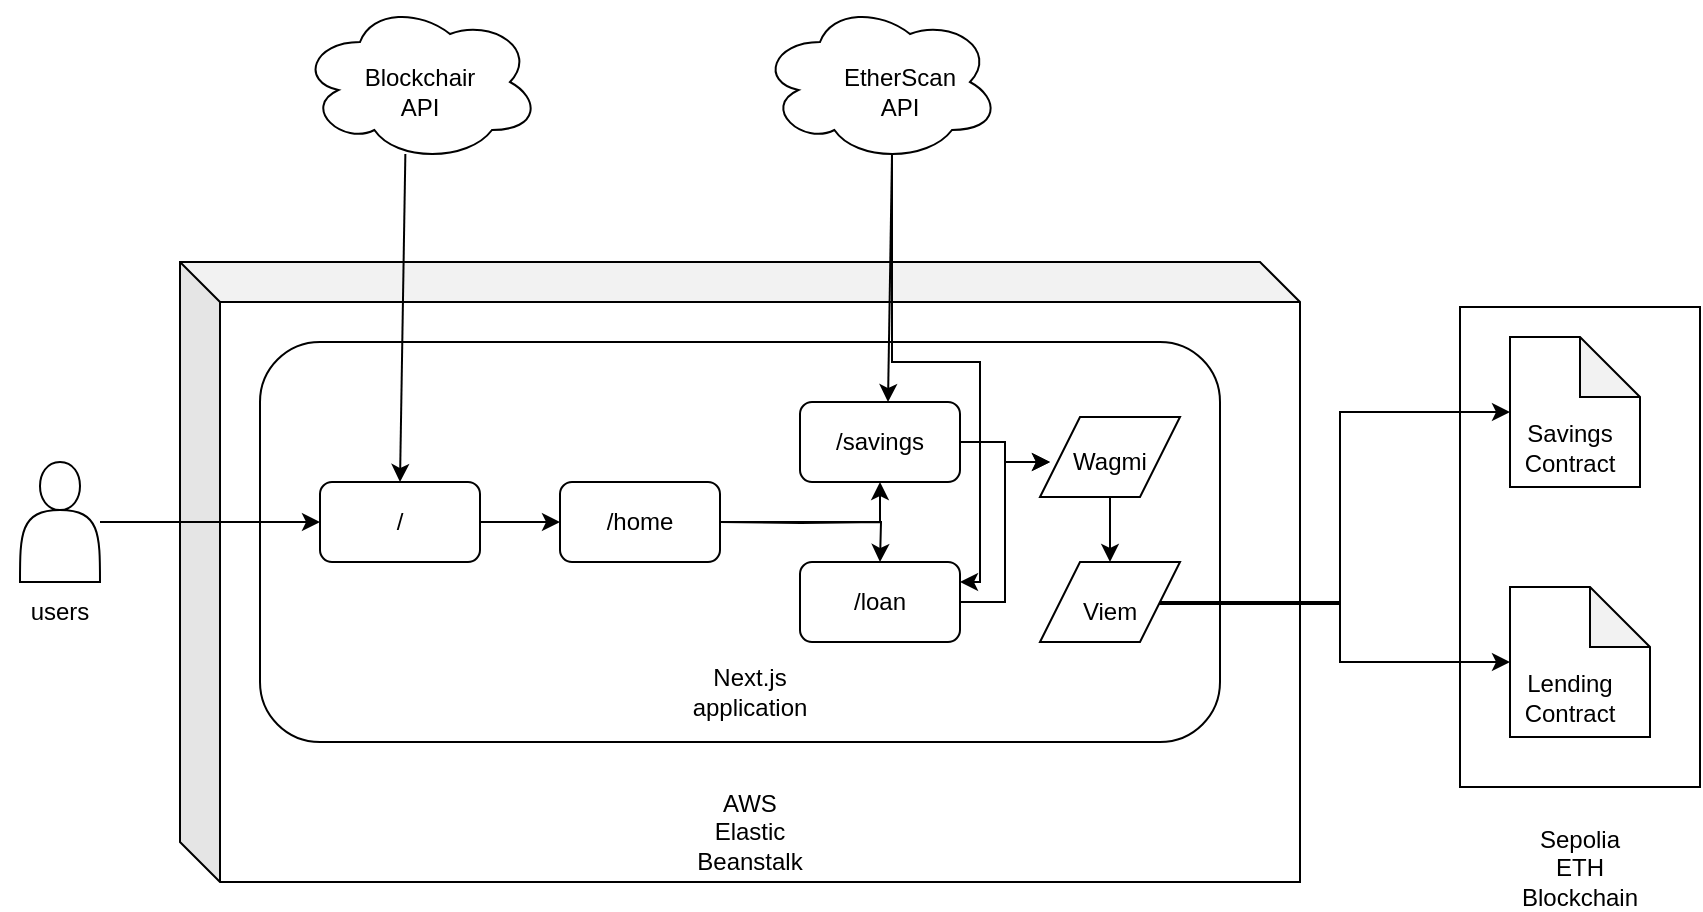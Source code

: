 <mxfile version="24.2.5" type="device">
  <diagram name="Page-1" id="UBwUC96RTODOPMP96Wko">
    <mxGraphModel dx="2295" dy="1118" grid="1" gridSize="10" guides="1" tooltips="1" connect="1" arrows="1" fold="1" page="1" pageScale="1" pageWidth="827" pageHeight="1169" math="0" shadow="0">
      <root>
        <mxCell id="0" />
        <mxCell id="1" parent="0" />
        <mxCell id="pCDew1cv899dJtl3083m-31" value="" style="ellipse;shape=cloud;whiteSpace=wrap;html=1;" vertex="1" parent="1">
          <mxGeometry x="320" y="420" width="120" height="80" as="geometry" />
        </mxCell>
        <mxCell id="pCDew1cv899dJtl3083m-30" value="" style="ellipse;shape=cloud;whiteSpace=wrap;html=1;" vertex="1" parent="1">
          <mxGeometry x="90" y="420" width="120" height="80" as="geometry" />
        </mxCell>
        <mxCell id="pCDew1cv899dJtl3083m-17" value="Blockchair&lt;div&gt;API&lt;/div&gt;" style="text;html=1;align=center;verticalAlign=middle;whiteSpace=wrap;rounded=0;" vertex="1" parent="1">
          <mxGeometry x="120" y="450" width="60" height="30" as="geometry" />
        </mxCell>
        <mxCell id="pCDew1cv899dJtl3083m-19" value="EtherScan&lt;div&gt;API&lt;/div&gt;" style="text;html=1;align=center;verticalAlign=middle;whiteSpace=wrap;rounded=0;" vertex="1" parent="1">
          <mxGeometry x="360" y="450" width="60" height="30" as="geometry" />
        </mxCell>
        <mxCell id="pCDew1cv899dJtl3083m-21" value="" style="rounded=0;whiteSpace=wrap;html=1;rotation=0;direction=south;" vertex="1" parent="1">
          <mxGeometry x="670" y="572.5" width="120" height="240" as="geometry" />
        </mxCell>
        <mxCell id="pCDew1cv899dJtl3083m-22" value="Sepolia ETH Blockchain" style="text;html=1;align=center;verticalAlign=middle;whiteSpace=wrap;rounded=0;" vertex="1" parent="1">
          <mxGeometry x="700" y="837.5" width="60" height="30" as="geometry" />
        </mxCell>
        <mxCell id="pCDew1cv899dJtl3083m-23" value="" style="shape=note;whiteSpace=wrap;html=1;backgroundOutline=1;darkOpacity=0.05;" vertex="1" parent="1">
          <mxGeometry x="695" y="587.5" width="65" height="75" as="geometry" />
        </mxCell>
        <mxCell id="pCDew1cv899dJtl3083m-24" value="" style="shape=note;whiteSpace=wrap;html=1;backgroundOutline=1;darkOpacity=0.05;" vertex="1" parent="1">
          <mxGeometry x="695" y="712.5" width="70" height="75" as="geometry" />
        </mxCell>
        <mxCell id="pCDew1cv899dJtl3083m-25" value="Savings&lt;div&gt;Contract&lt;/div&gt;" style="text;html=1;align=center;verticalAlign=middle;whiteSpace=wrap;rounded=0;" vertex="1" parent="1">
          <mxGeometry x="695" y="627.5" width="60" height="30" as="geometry" />
        </mxCell>
        <mxCell id="pCDew1cv899dJtl3083m-26" value="Lending&lt;div&gt;Contract&lt;/div&gt;" style="text;html=1;align=center;verticalAlign=middle;whiteSpace=wrap;rounded=0;" vertex="1" parent="1">
          <mxGeometry x="695" y="752.5" width="60" height="30" as="geometry" />
        </mxCell>
        <mxCell id="pCDew1cv899dJtl3083m-27" value="" style="shape=cube;whiteSpace=wrap;html=1;boundedLbl=1;backgroundOutline=1;darkOpacity=0.05;darkOpacity2=0.1;" vertex="1" parent="1">
          <mxGeometry x="30" y="550" width="560" height="310" as="geometry" />
        </mxCell>
        <mxCell id="pCDew1cv899dJtl3083m-14" value="" style="rounded=1;whiteSpace=wrap;html=1;" vertex="1" parent="1">
          <mxGeometry x="70" y="590" width="480" height="200" as="geometry" />
        </mxCell>
        <mxCell id="pCDew1cv899dJtl3083m-9" value="" style="edgeStyle=orthogonalEdgeStyle;rounded=0;orthogonalLoop=1;jettySize=auto;html=1;entryX=0;entryY=0.5;entryDx=0;entryDy=0;" edge="1" parent="1" source="pCDew1cv899dJtl3083m-1" target="pCDew1cv899dJtl3083m-2">
          <mxGeometry relative="1" as="geometry" />
        </mxCell>
        <mxCell id="pCDew1cv899dJtl3083m-1" value="" style="rounded=1;whiteSpace=wrap;html=1;" vertex="1" parent="1">
          <mxGeometry x="100" y="660" width="80" height="40" as="geometry" />
        </mxCell>
        <mxCell id="pCDew1cv899dJtl3083m-2" value="" style="rounded=1;whiteSpace=wrap;html=1;" vertex="1" parent="1">
          <mxGeometry x="220" y="660" width="80" height="40" as="geometry" />
        </mxCell>
        <mxCell id="pCDew1cv899dJtl3083m-44" value="" style="edgeStyle=orthogonalEdgeStyle;rounded=0;orthogonalLoop=1;jettySize=auto;html=1;" edge="1" parent="1" source="pCDew1cv899dJtl3083m-3" target="pCDew1cv899dJtl3083m-34">
          <mxGeometry relative="1" as="geometry" />
        </mxCell>
        <mxCell id="pCDew1cv899dJtl3083m-3" value="" style="rounded=1;whiteSpace=wrap;html=1;" vertex="1" parent="1">
          <mxGeometry x="340" y="620" width="80" height="40" as="geometry" />
        </mxCell>
        <mxCell id="pCDew1cv899dJtl3083m-45" value="" style="edgeStyle=orthogonalEdgeStyle;rounded=0;orthogonalLoop=1;jettySize=auto;html=1;entryX=0;entryY=0.5;entryDx=0;entryDy=0;" edge="1" parent="1" source="pCDew1cv899dJtl3083m-4" target="pCDew1cv899dJtl3083m-34">
          <mxGeometry relative="1" as="geometry" />
        </mxCell>
        <mxCell id="pCDew1cv899dJtl3083m-4" value="" style="rounded=1;whiteSpace=wrap;html=1;" vertex="1" parent="1">
          <mxGeometry x="340" y="700" width="80" height="40" as="geometry" />
        </mxCell>
        <mxCell id="pCDew1cv899dJtl3083m-5" value="/" style="text;html=1;align=center;verticalAlign=middle;whiteSpace=wrap;rounded=0;" vertex="1" parent="1">
          <mxGeometry x="110" y="665" width="60" height="30" as="geometry" />
        </mxCell>
        <mxCell id="pCDew1cv899dJtl3083m-12" value="" style="edgeStyle=orthogonalEdgeStyle;rounded=0;orthogonalLoop=1;jettySize=auto;html=1;" edge="1" parent="1">
          <mxGeometry relative="1" as="geometry">
            <mxPoint x="300" y="680" as="sourcePoint" />
            <mxPoint x="380" y="700" as="targetPoint" />
          </mxGeometry>
        </mxCell>
        <mxCell id="pCDew1cv899dJtl3083m-6" value="/home" style="text;html=1;align=center;verticalAlign=middle;whiteSpace=wrap;rounded=0;" vertex="1" parent="1">
          <mxGeometry x="230" y="665" width="60" height="30" as="geometry" />
        </mxCell>
        <mxCell id="pCDew1cv899dJtl3083m-7" value="/savings" style="text;html=1;align=center;verticalAlign=middle;whiteSpace=wrap;rounded=0;" vertex="1" parent="1">
          <mxGeometry x="350" y="625" width="60" height="30" as="geometry" />
        </mxCell>
        <mxCell id="pCDew1cv899dJtl3083m-8" value="/loan" style="text;html=1;align=center;verticalAlign=middle;whiteSpace=wrap;rounded=0;" vertex="1" parent="1">
          <mxGeometry x="350" y="705" width="60" height="30" as="geometry" />
        </mxCell>
        <mxCell id="pCDew1cv899dJtl3083m-13" value="" style="edgeStyle=orthogonalEdgeStyle;rounded=0;orthogonalLoop=1;jettySize=auto;html=1;entryX=0.5;entryY=1;entryDx=0;entryDy=0;" edge="1" parent="1" target="pCDew1cv899dJtl3083m-3">
          <mxGeometry relative="1" as="geometry">
            <mxPoint x="300" y="690" as="sourcePoint" />
            <mxPoint x="390" y="715" as="targetPoint" />
            <Array as="points">
              <mxPoint x="300" y="680" />
              <mxPoint x="380" y="680" />
            </Array>
          </mxGeometry>
        </mxCell>
        <mxCell id="pCDew1cv899dJtl3083m-15" value="Next.js application" style="text;html=1;align=center;verticalAlign=middle;whiteSpace=wrap;rounded=0;" vertex="1" parent="1">
          <mxGeometry x="285" y="750" width="60" height="30" as="geometry" />
        </mxCell>
        <mxCell id="pCDew1cv899dJtl3083m-28" value="AWS Elastic Beanstalk" style="text;html=1;align=center;verticalAlign=middle;whiteSpace=wrap;rounded=0;" vertex="1" parent="1">
          <mxGeometry x="285" y="820" width="60" height="30" as="geometry" />
        </mxCell>
        <mxCell id="pCDew1cv899dJtl3083m-32" value="" style="shape=parallelogram;perimeter=parallelogramPerimeter;whiteSpace=wrap;html=1;fixedSize=1;" vertex="1" parent="1">
          <mxGeometry x="460" y="627.5" width="70" height="40" as="geometry" />
        </mxCell>
        <mxCell id="pCDew1cv899dJtl3083m-48" value="" style="edgeStyle=orthogonalEdgeStyle;rounded=0;orthogonalLoop=1;jettySize=auto;html=1;entryX=0;entryY=0.5;entryDx=0;entryDy=0;entryPerimeter=0;" edge="1" parent="1" source="pCDew1cv899dJtl3083m-33" target="pCDew1cv899dJtl3083m-23">
          <mxGeometry relative="1" as="geometry">
            <mxPoint x="605" y="720" as="targetPoint" />
            <Array as="points">
              <mxPoint x="610" y="720" />
              <mxPoint x="610" y="625" />
            </Array>
          </mxGeometry>
        </mxCell>
        <mxCell id="pCDew1cv899dJtl3083m-33" value="" style="shape=parallelogram;perimeter=parallelogramPerimeter;whiteSpace=wrap;html=1;fixedSize=1;" vertex="1" parent="1">
          <mxGeometry x="460" y="700" width="70" height="40" as="geometry" />
        </mxCell>
        <mxCell id="pCDew1cv899dJtl3083m-46" value="" style="edgeStyle=orthogonalEdgeStyle;rounded=0;orthogonalLoop=1;jettySize=auto;html=1;exitX=0.5;exitY=1;exitDx=0;exitDy=0;entryX=0.5;entryY=0;entryDx=0;entryDy=0;" edge="1" parent="1" source="pCDew1cv899dJtl3083m-32" target="pCDew1cv899dJtl3083m-33">
          <mxGeometry relative="1" as="geometry">
            <mxPoint x="495" y="680" as="sourcePoint" />
          </mxGeometry>
        </mxCell>
        <mxCell id="pCDew1cv899dJtl3083m-34" value="Wagmi" style="text;html=1;align=center;verticalAlign=middle;whiteSpace=wrap;rounded=0;" vertex="1" parent="1">
          <mxGeometry x="465" y="635" width="60" height="30" as="geometry" />
        </mxCell>
        <mxCell id="pCDew1cv899dJtl3083m-35" value="Viem" style="text;html=1;align=center;verticalAlign=middle;whiteSpace=wrap;rounded=0;" vertex="1" parent="1">
          <mxGeometry x="465" y="710" width="60" height="30" as="geometry" />
        </mxCell>
        <mxCell id="pCDew1cv899dJtl3083m-36" value="" style="endArrow=classic;html=1;rounded=0;entryX=0.356;entryY=0.968;entryDx=0;entryDy=0;entryPerimeter=0;exitX=0.439;exitY=0.95;exitDx=0;exitDy=0;exitPerimeter=0;" edge="1" parent="1" source="pCDew1cv899dJtl3083m-30">
          <mxGeometry width="50" height="50" relative="1" as="geometry">
            <mxPoint x="500" y="600" as="sourcePoint" />
            <mxPoint x="140" y="660" as="targetPoint" />
            <Array as="points" />
          </mxGeometry>
        </mxCell>
        <mxCell id="pCDew1cv899dJtl3083m-37" value="" style="endArrow=classic;html=1;rounded=0;exitX=0.55;exitY=0.95;exitDx=0;exitDy=0;exitPerimeter=0;" edge="1" parent="1" source="pCDew1cv899dJtl3083m-31">
          <mxGeometry width="50" height="50" relative="1" as="geometry">
            <mxPoint x="320" y="466" as="sourcePoint" />
            <mxPoint x="384" y="620" as="targetPoint" />
          </mxGeometry>
        </mxCell>
        <mxCell id="pCDew1cv899dJtl3083m-38" value="" style="endArrow=classic;html=1;rounded=0;entryX=1;entryY=0.25;entryDx=0;entryDy=0;exitX=0.55;exitY=0.95;exitDx=0;exitDy=0;exitPerimeter=0;" edge="1" parent="1" source="pCDew1cv899dJtl3083m-31" target="pCDew1cv899dJtl3083m-4">
          <mxGeometry width="50" height="50" relative="1" as="geometry">
            <mxPoint x="380" y="600" as="sourcePoint" />
            <mxPoint x="500" y="600" as="targetPoint" />
            <Array as="points">
              <mxPoint x="386" y="600" />
              <mxPoint x="430" y="600" />
              <mxPoint x="430" y="710" />
            </Array>
          </mxGeometry>
        </mxCell>
        <mxCell id="pCDew1cv899dJtl3083m-43" value="" style="edgeStyle=orthogonalEdgeStyle;rounded=0;orthogonalLoop=1;jettySize=auto;html=1;" edge="1" parent="1" source="pCDew1cv899dJtl3083m-40" target="pCDew1cv899dJtl3083m-1">
          <mxGeometry relative="1" as="geometry" />
        </mxCell>
        <mxCell id="pCDew1cv899dJtl3083m-40" value="" style="shape=actor;whiteSpace=wrap;html=1;" vertex="1" parent="1">
          <mxGeometry x="-50" y="650" width="40" height="60" as="geometry" />
        </mxCell>
        <mxCell id="pCDew1cv899dJtl3083m-42" value="users" style="text;html=1;align=center;verticalAlign=middle;whiteSpace=wrap;rounded=0;" vertex="1" parent="1">
          <mxGeometry x="-60" y="710" width="60" height="30" as="geometry" />
        </mxCell>
        <mxCell id="pCDew1cv899dJtl3083m-49" value="" style="edgeStyle=orthogonalEdgeStyle;rounded=0;orthogonalLoop=1;jettySize=auto;html=1;entryX=0;entryY=0.5;entryDx=0;entryDy=0;entryPerimeter=0;" edge="1" parent="1" target="pCDew1cv899dJtl3083m-24">
          <mxGeometry relative="1" as="geometry">
            <mxPoint x="520" y="720" as="sourcePoint" />
            <mxPoint x="705" y="635" as="targetPoint" />
            <Array as="points">
              <mxPoint x="520" y="721" />
              <mxPoint x="610" y="721" />
              <mxPoint x="610" y="750" />
            </Array>
          </mxGeometry>
        </mxCell>
      </root>
    </mxGraphModel>
  </diagram>
</mxfile>
